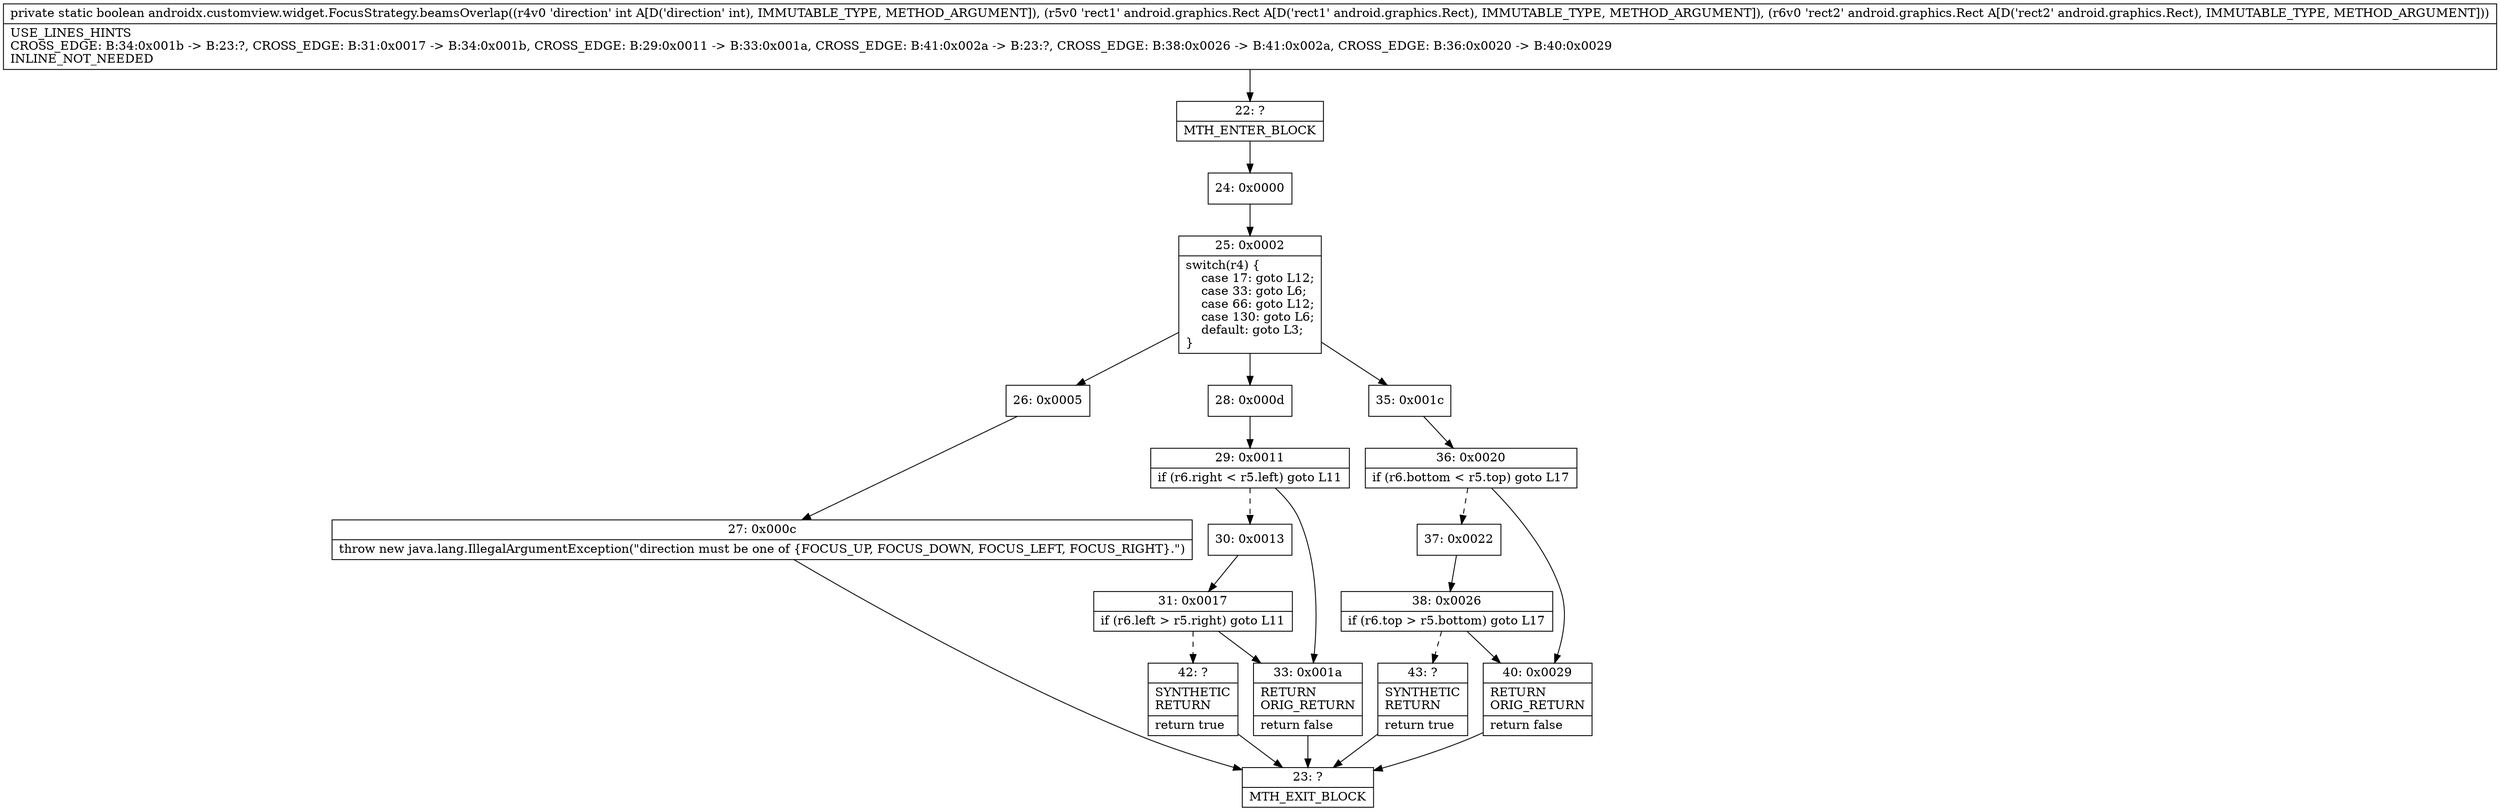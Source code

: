 digraph "CFG forandroidx.customview.widget.FocusStrategy.beamsOverlap(ILandroid\/graphics\/Rect;Landroid\/graphics\/Rect;)Z" {
Node_22 [shape=record,label="{22\:\ ?|MTH_ENTER_BLOCK\l}"];
Node_24 [shape=record,label="{24\:\ 0x0000}"];
Node_25 [shape=record,label="{25\:\ 0x0002|switch(r4) \{\l    case 17: goto L12;\l    case 33: goto L6;\l    case 66: goto L12;\l    case 130: goto L6;\l    default: goto L3;\l\}\l}"];
Node_26 [shape=record,label="{26\:\ 0x0005}"];
Node_27 [shape=record,label="{27\:\ 0x000c|throw new java.lang.IllegalArgumentException(\"direction must be one of \{FOCUS_UP, FOCUS_DOWN, FOCUS_LEFT, FOCUS_RIGHT\}.\")\l}"];
Node_23 [shape=record,label="{23\:\ ?|MTH_EXIT_BLOCK\l}"];
Node_28 [shape=record,label="{28\:\ 0x000d}"];
Node_29 [shape=record,label="{29\:\ 0x0011|if (r6.right \< r5.left) goto L11\l}"];
Node_30 [shape=record,label="{30\:\ 0x0013}"];
Node_31 [shape=record,label="{31\:\ 0x0017|if (r6.left \> r5.right) goto L11\l}"];
Node_42 [shape=record,label="{42\:\ ?|SYNTHETIC\lRETURN\l|return true\l}"];
Node_33 [shape=record,label="{33\:\ 0x001a|RETURN\lORIG_RETURN\l|return false\l}"];
Node_35 [shape=record,label="{35\:\ 0x001c}"];
Node_36 [shape=record,label="{36\:\ 0x0020|if (r6.bottom \< r5.top) goto L17\l}"];
Node_37 [shape=record,label="{37\:\ 0x0022}"];
Node_38 [shape=record,label="{38\:\ 0x0026|if (r6.top \> r5.bottom) goto L17\l}"];
Node_43 [shape=record,label="{43\:\ ?|SYNTHETIC\lRETURN\l|return true\l}"];
Node_40 [shape=record,label="{40\:\ 0x0029|RETURN\lORIG_RETURN\l|return false\l}"];
MethodNode[shape=record,label="{private static boolean androidx.customview.widget.FocusStrategy.beamsOverlap((r4v0 'direction' int A[D('direction' int), IMMUTABLE_TYPE, METHOD_ARGUMENT]), (r5v0 'rect1' android.graphics.Rect A[D('rect1' android.graphics.Rect), IMMUTABLE_TYPE, METHOD_ARGUMENT]), (r6v0 'rect2' android.graphics.Rect A[D('rect2' android.graphics.Rect), IMMUTABLE_TYPE, METHOD_ARGUMENT]))  | USE_LINES_HINTS\lCROSS_EDGE: B:34:0x001b \-\> B:23:?, CROSS_EDGE: B:31:0x0017 \-\> B:34:0x001b, CROSS_EDGE: B:29:0x0011 \-\> B:33:0x001a, CROSS_EDGE: B:41:0x002a \-\> B:23:?, CROSS_EDGE: B:38:0x0026 \-\> B:41:0x002a, CROSS_EDGE: B:36:0x0020 \-\> B:40:0x0029\lINLINE_NOT_NEEDED\l}"];
MethodNode -> Node_22;Node_22 -> Node_24;
Node_24 -> Node_25;
Node_25 -> Node_26;
Node_25 -> Node_28;
Node_25 -> Node_35;
Node_26 -> Node_27;
Node_27 -> Node_23;
Node_28 -> Node_29;
Node_29 -> Node_30[style=dashed];
Node_29 -> Node_33;
Node_30 -> Node_31;
Node_31 -> Node_33;
Node_31 -> Node_42[style=dashed];
Node_42 -> Node_23;
Node_33 -> Node_23;
Node_35 -> Node_36;
Node_36 -> Node_37[style=dashed];
Node_36 -> Node_40;
Node_37 -> Node_38;
Node_38 -> Node_40;
Node_38 -> Node_43[style=dashed];
Node_43 -> Node_23;
Node_40 -> Node_23;
}


